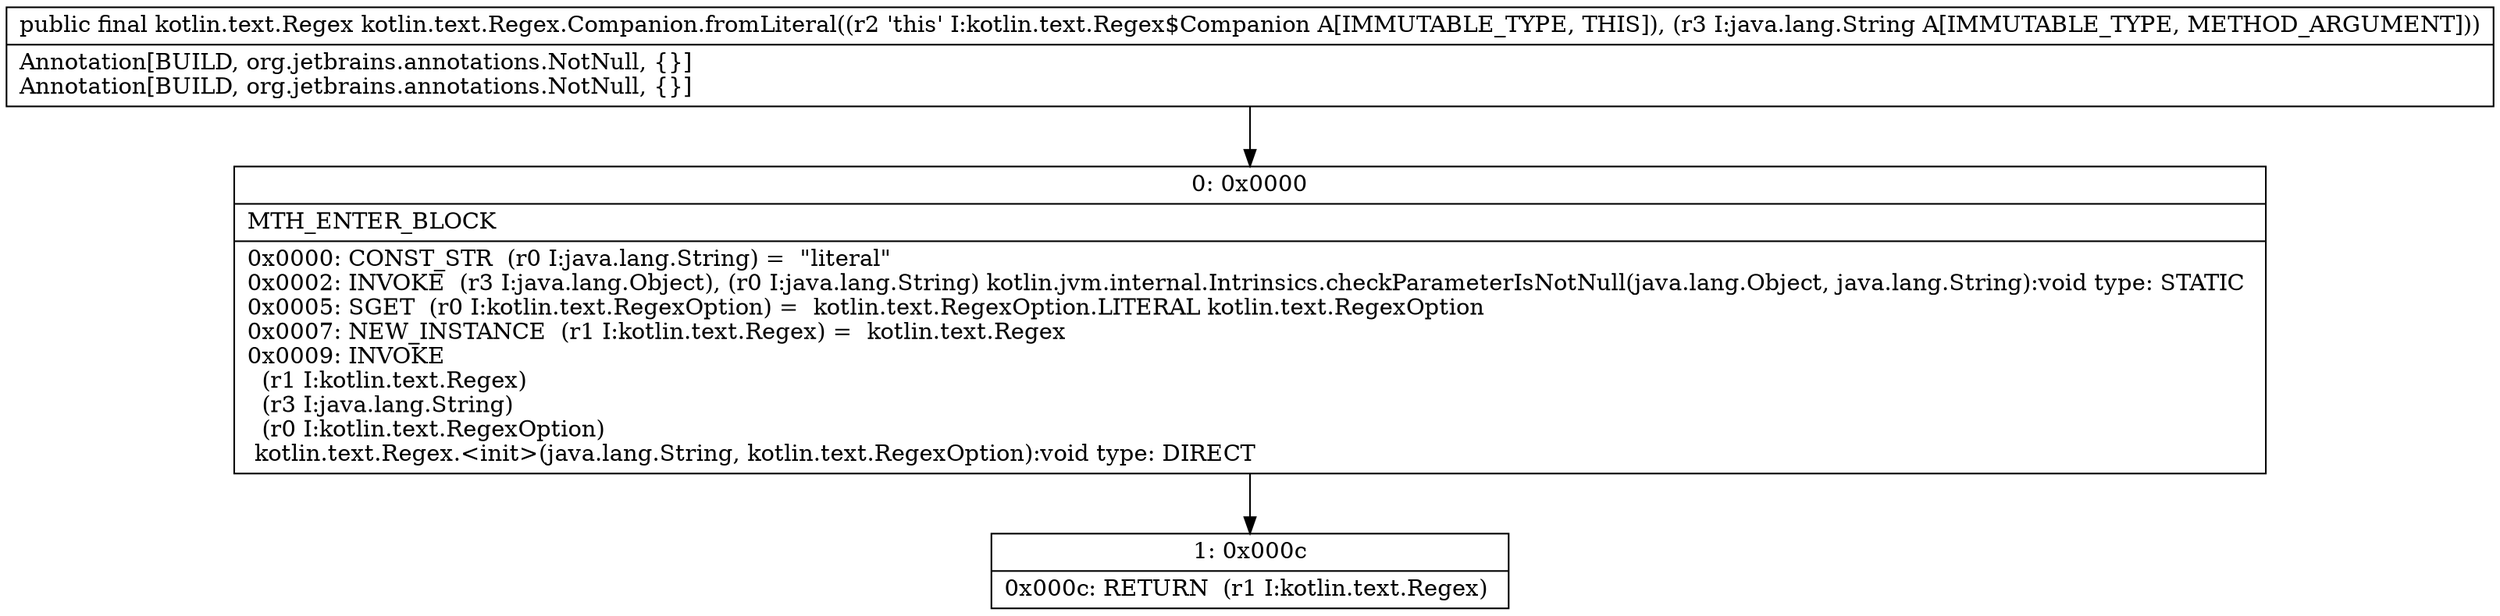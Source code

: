 digraph "CFG forkotlin.text.Regex.Companion.fromLiteral(Ljava\/lang\/String;)Lkotlin\/text\/Regex;" {
Node_0 [shape=record,label="{0\:\ 0x0000|MTH_ENTER_BLOCK\l|0x0000: CONST_STR  (r0 I:java.lang.String) =  \"literal\" \l0x0002: INVOKE  (r3 I:java.lang.Object), (r0 I:java.lang.String) kotlin.jvm.internal.Intrinsics.checkParameterIsNotNull(java.lang.Object, java.lang.String):void type: STATIC \l0x0005: SGET  (r0 I:kotlin.text.RegexOption) =  kotlin.text.RegexOption.LITERAL kotlin.text.RegexOption \l0x0007: NEW_INSTANCE  (r1 I:kotlin.text.Regex) =  kotlin.text.Regex \l0x0009: INVOKE  \l  (r1 I:kotlin.text.Regex)\l  (r3 I:java.lang.String)\l  (r0 I:kotlin.text.RegexOption)\l kotlin.text.Regex.\<init\>(java.lang.String, kotlin.text.RegexOption):void type: DIRECT \l}"];
Node_1 [shape=record,label="{1\:\ 0x000c|0x000c: RETURN  (r1 I:kotlin.text.Regex) \l}"];
MethodNode[shape=record,label="{public final kotlin.text.Regex kotlin.text.Regex.Companion.fromLiteral((r2 'this' I:kotlin.text.Regex$Companion A[IMMUTABLE_TYPE, THIS]), (r3 I:java.lang.String A[IMMUTABLE_TYPE, METHOD_ARGUMENT]))  | Annotation[BUILD, org.jetbrains.annotations.NotNull, \{\}]\lAnnotation[BUILD, org.jetbrains.annotations.NotNull, \{\}]\l}"];
MethodNode -> Node_0;
Node_0 -> Node_1;
}

